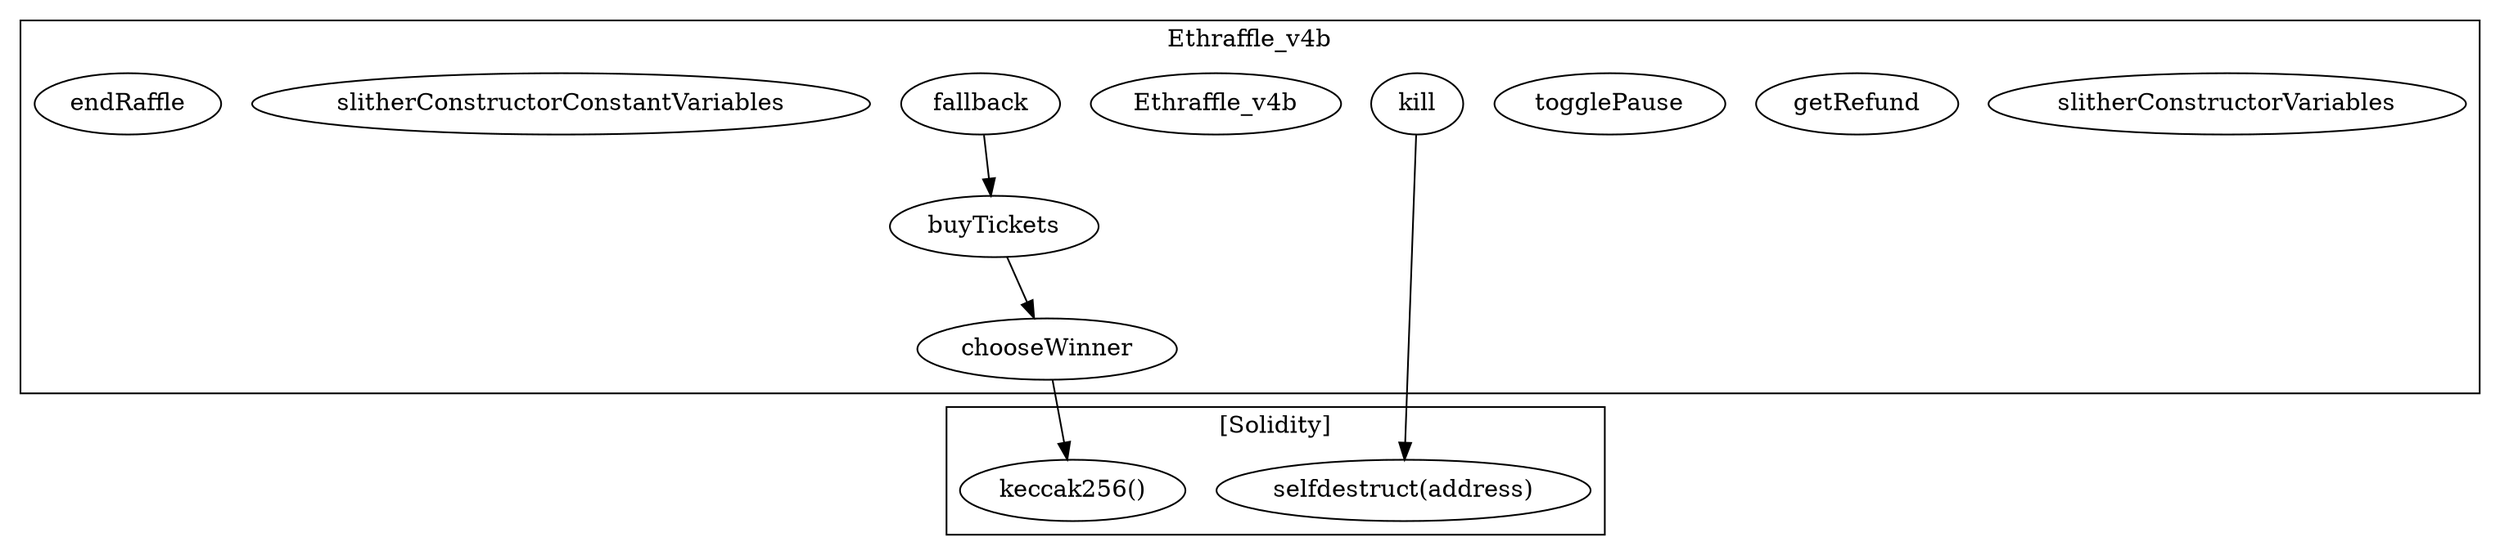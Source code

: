 strict digraph {
subgraph cluster_478_Ethraffle_v4b {
label = "Ethraffle_v4b"
"478_slitherConstructorVariables" [label="slitherConstructorVariables"]
"478_getRefund" [label="getRefund"]
"478_togglePause" [label="togglePause"]
"478_chooseWinner" [label="chooseWinner"]
"478_kill" [label="kill"]
"478_Ethraffle_v4b" [label="Ethraffle_v4b"]
"478_fallback" [label="fallback"]
"478_buyTickets" [label="buyTickets"]
"478_slitherConstructorConstantVariables" [label="slitherConstructorConstantVariables"]
"478_endRaffle" [label="endRaffle"]
"478_fallback" -> "478_buyTickets"
"478_buyTickets" -> "478_chooseWinner"
}subgraph cluster_solidity {
label = "[Solidity]"
"keccak256()" 
"selfdestruct(address)" 
"478_chooseWinner" -> "keccak256()"
"478_kill" -> "selfdestruct(address)"
}
}